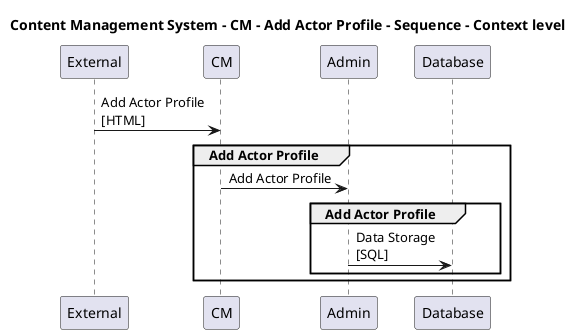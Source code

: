 @startuml

title Content Management System - CM - Add Actor Profile - Sequence - Context level

participant "External" as C4InterFlow.SoftwareSystems.ExternalSystem
participant "CM" as ContentManagementSystem.SoftwareSystems.CM
participant "Admin" as ContentManagementSystem.SoftwareSystems.Admin
participant "Database" as ContentManagementSystem.SoftwareSystems.Database

C4InterFlow.SoftwareSystems.ExternalSystem -> ContentManagementSystem.SoftwareSystems.CM : Add Actor Profile\n[HTML]
group Add Actor Profile
ContentManagementSystem.SoftwareSystems.CM -> ContentManagementSystem.SoftwareSystems.Admin : Add Actor Profile
group Add Actor Profile
ContentManagementSystem.SoftwareSystems.Admin -> ContentManagementSystem.SoftwareSystems.Database : Data Storage\n[SQL]
end
end


@enduml
